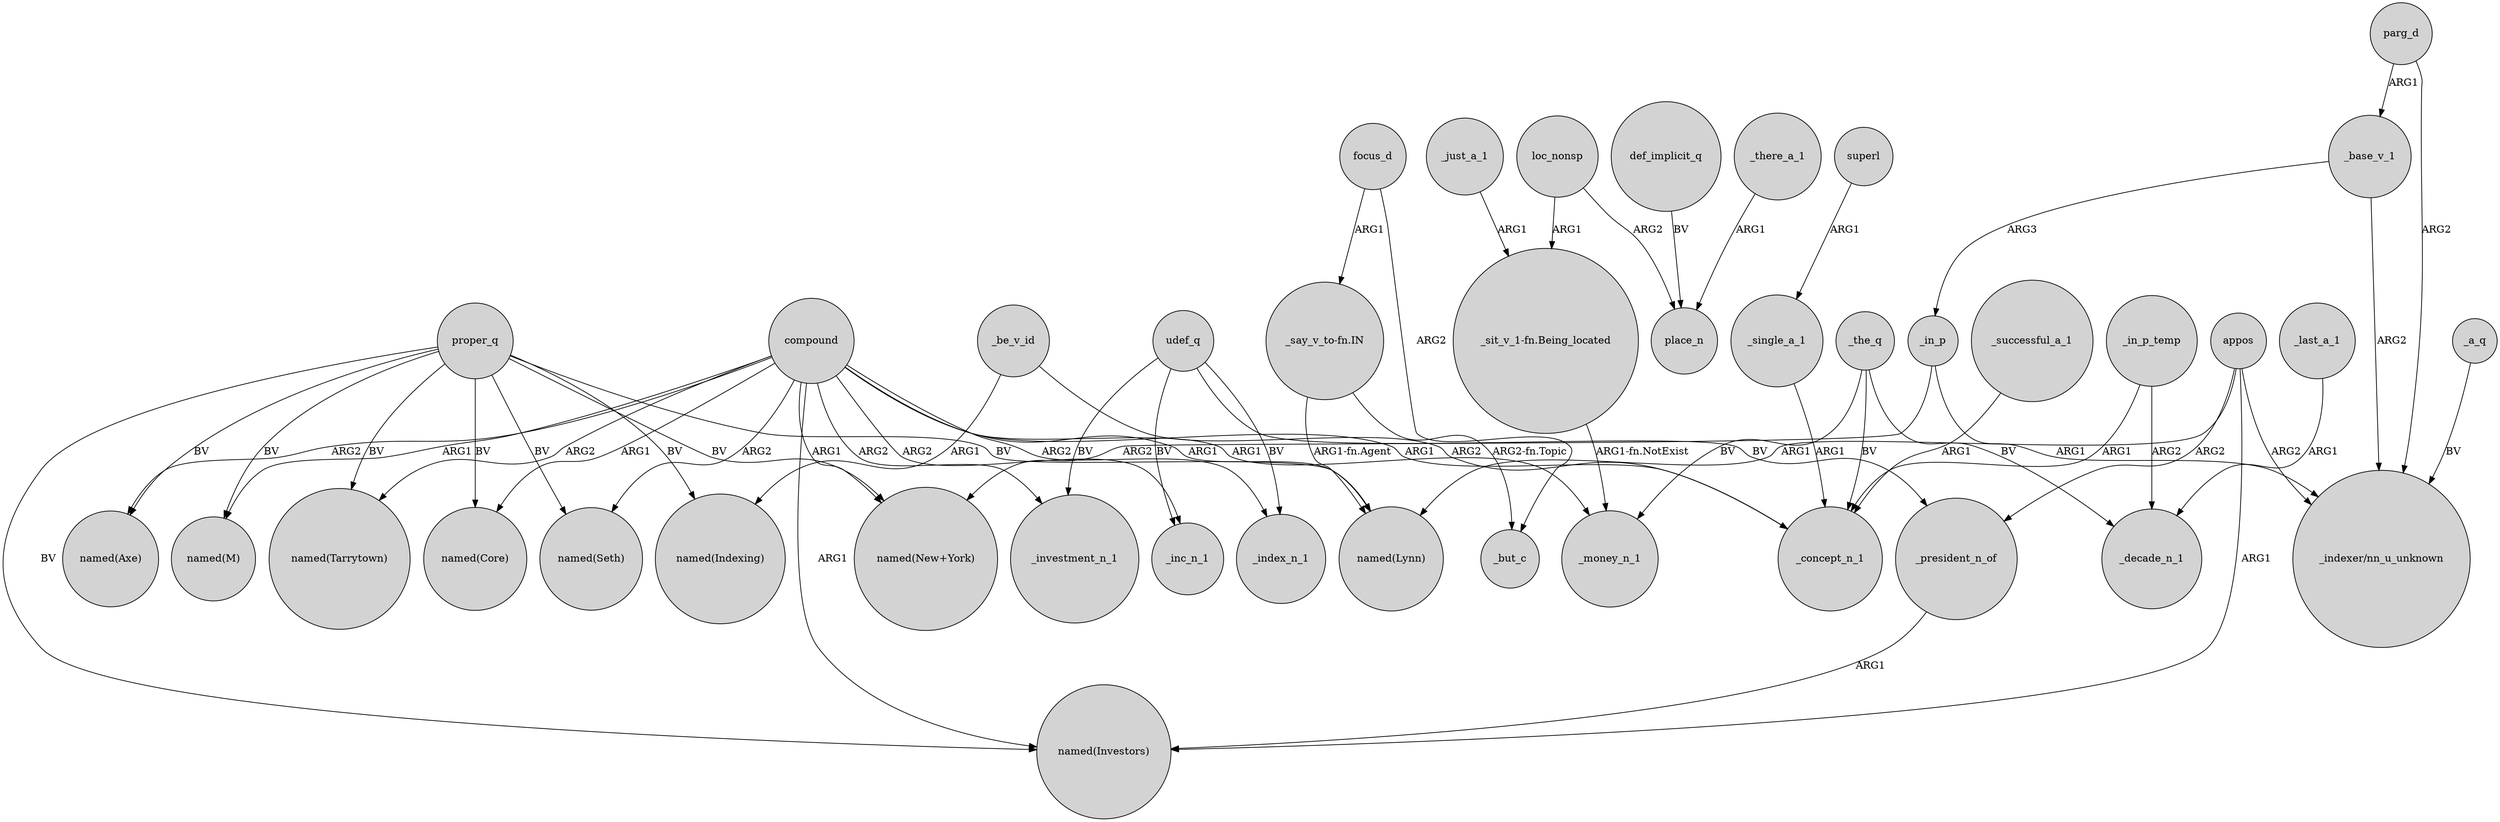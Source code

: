 digraph {
	node [shape=circle style=filled]
	proper_q -> "named(Lynn)" [label=BV]
	compound -> _concept_n_1 [label=ARG1]
	_in_p -> "_indexer/nn_u_unknown" [label=ARG1]
	_in_p -> "named(New+York)" [label=ARG2]
	udef_q -> _inc_n_1 [label=BV]
	compound -> _index_n_1 [label=ARG2]
	_the_q -> _money_n_1 [label=BV]
	superl -> _single_a_1 [label=ARG1]
	compound -> "named(Seth)" [label=ARG2]
	proper_q -> "named(New+York)" [label=BV]
	proper_q -> "named(Seth)" [label=BV]
	compound -> "named(Investors)" [label=ARG1]
	compound -> _investment_n_1 [label=ARG2]
	_last_a_1 -> _decade_n_1 [label=ARG1]
	def_implicit_q -> place_n [label=BV]
	_the_q -> _concept_n_1 [label=BV]
	compound -> "named(Lynn)" [label=ARG1]
	udef_q -> _index_n_1 [label=BV]
	proper_q -> "named(Indexing)" [label=BV]
	proper_q -> "named(M)" [label=BV]
	compound -> "named(Axe)" [label=ARG2]
	parg_d -> "_indexer/nn_u_unknown" [label=ARG2]
	focus_d -> _but_c [label=ARG2]
	"_sit_v_1-fn.Being_located" -> _money_n_1 [label="ARG1-fn.NotExist"]
	"_say_v_to-fn.IN" -> _but_c [label="ARG2-fn.Topic"]
	_in_p_temp -> _decade_n_1 [label=ARG2]
	compound -> _money_n_1 [label=ARG1]
	appos -> _president_n_of [label=ARG2]
	compound -> "named(Tarrytown)" [label=ARG2]
	appos -> "named(Lynn)" [label=ARG1]
	_be_v_id -> _concept_n_1 [label=ARG2]
	compound -> "named(M)" [label=ARG1]
	udef_q -> _president_n_of [label=BV]
	compound -> "named(Core)" [label=ARG1]
	proper_q -> "named(Core)" [label=BV]
	proper_q -> "named(Tarrytown)" [label=BV]
	"_say_v_to-fn.IN" -> "named(Lynn)" [label="ARG1-fn.Agent"]
	_base_v_1 -> _in_p [label=ARG3]
	compound -> "named(New+York)" [label=ARG1]
	appos -> "named(Investors)" [label=ARG1]
	_be_v_id -> "named(Indexing)" [label=ARG1]
	proper_q -> "named(Axe)" [label=BV]
	udef_q -> _investment_n_1 [label=BV]
	loc_nonsp -> place_n [label=ARG2]
	parg_d -> _base_v_1 [label=ARG1]
	_in_p_temp -> _concept_n_1 [label=ARG1]
	_the_q -> _decade_n_1 [label=BV]
	_just_a_1 -> "_sit_v_1-fn.Being_located" [label=ARG1]
	_a_q -> "_indexer/nn_u_unknown" [label=BV]
	_there_a_1 -> place_n [label=ARG1]
	_president_n_of -> "named(Investors)" [label=ARG1]
	_successful_a_1 -> _concept_n_1 [label=ARG1]
	appos -> "_indexer/nn_u_unknown" [label=ARG2]
	loc_nonsp -> "_sit_v_1-fn.Being_located" [label=ARG1]
	proper_q -> "named(Investors)" [label=BV]
	compound -> _inc_n_1 [label=ARG2]
	_single_a_1 -> _concept_n_1 [label=ARG1]
	focus_d -> "_say_v_to-fn.IN" [label=ARG1]
	_base_v_1 -> "_indexer/nn_u_unknown" [label=ARG2]
}
